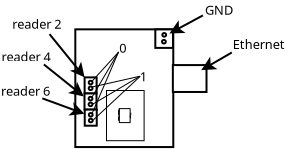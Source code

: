 <?xml version="1.0" encoding="UTF-8"?>
<dia:diagram xmlns:dia="http://www.lysator.liu.se/~alla/dia/">
  <dia:layer name="Background" visible="true" connectable="true" active="true">
    <dia:object type="Standard - Box" version="0" id="O0">
      <dia:attribute name="obj_pos">
        <dia:point val="19.697,2.643"/>
      </dia:attribute>
      <dia:attribute name="obj_bb">
        <dia:rectangle val="19.647,2.593;24.645,8.579"/>
      </dia:attribute>
      <dia:attribute name="elem_corner">
        <dia:point val="19.697,2.643"/>
      </dia:attribute>
      <dia:attribute name="elem_width">
        <dia:real val="4.898"/>
      </dia:attribute>
      <dia:attribute name="elem_height">
        <dia:real val="5.886"/>
      </dia:attribute>
      <dia:attribute name="show_background">
        <dia:boolean val="true"/>
      </dia:attribute>
    </dia:object>
    <dia:object type="Standard - Box" version="0" id="O1">
      <dia:attribute name="obj_pos">
        <dia:point val="23.697,2.646"/>
      </dia:attribute>
      <dia:attribute name="obj_bb">
        <dia:rectangle val="23.647,2.596;24.63,3.621"/>
      </dia:attribute>
      <dia:attribute name="elem_corner">
        <dia:point val="23.697,2.646"/>
      </dia:attribute>
      <dia:attribute name="elem_width">
        <dia:real val="0.883"/>
      </dia:attribute>
      <dia:attribute name="elem_height">
        <dia:real val="0.925"/>
      </dia:attribute>
      <dia:attribute name="show_background">
        <dia:boolean val="true"/>
      </dia:attribute>
    </dia:object>
    <dia:object type="Standard - Box" version="0" id="O2">
      <dia:attribute name="obj_pos">
        <dia:point val="24.574,4.43"/>
      </dia:attribute>
      <dia:attribute name="obj_bb">
        <dia:rectangle val="24.524,4.38;26.306,5.825"/>
      </dia:attribute>
      <dia:attribute name="elem_corner">
        <dia:point val="24.574,4.43"/>
      </dia:attribute>
      <dia:attribute name="elem_width">
        <dia:real val="1.682"/>
      </dia:attribute>
      <dia:attribute name="elem_height">
        <dia:real val="1.345"/>
      </dia:attribute>
      <dia:attribute name="show_background">
        <dia:boolean val="true"/>
      </dia:attribute>
    </dia:object>
    <dia:object type="Standard - Line" version="0" id="O3">
      <dia:attribute name="obj_pos">
        <dia:point val="26.077,1.945"/>
      </dia:attribute>
      <dia:attribute name="obj_bb">
        <dia:rectangle val="24.334,1.877;26.145,2.917"/>
      </dia:attribute>
      <dia:attribute name="conn_endpoints">
        <dia:point val="26.077,1.945"/>
        <dia:point val="24.401,2.849"/>
      </dia:attribute>
      <dia:attribute name="numcp">
        <dia:int val="1"/>
      </dia:attribute>
      <dia:attribute name="end_arrow">
        <dia:enum val="22"/>
      </dia:attribute>
      <dia:attribute name="end_arrow_length">
        <dia:real val="0.5"/>
      </dia:attribute>
      <dia:attribute name="end_arrow_width">
        <dia:real val="0.5"/>
      </dia:attribute>
    </dia:object>
    <dia:object type="Standard - Text" version="1" id="O4">
      <dia:attribute name="obj_pos">
        <dia:point val="26.177,1.911"/>
      </dia:attribute>
      <dia:attribute name="obj_bb">
        <dia:rectangle val="26.177,1.316;27.645,2.064"/>
      </dia:attribute>
      <dia:attribute name="text">
        <dia:composite type="text">
          <dia:attribute name="string">
            <dia:string>#GND#</dia:string>
          </dia:attribute>
          <dia:attribute name="font">
            <dia:font family="sans" style="0" name="Helvetica"/>
          </dia:attribute>
          <dia:attribute name="height">
            <dia:real val="0.8"/>
          </dia:attribute>
          <dia:attribute name="pos">
            <dia:point val="26.177,1.911"/>
          </dia:attribute>
          <dia:attribute name="color">
            <dia:color val="#000000ff"/>
          </dia:attribute>
          <dia:attribute name="alignment">
            <dia:enum val="0"/>
          </dia:attribute>
        </dia:composite>
      </dia:attribute>
      <dia:attribute name="valign">
        <dia:enum val="3"/>
      </dia:attribute>
    </dia:object>
    <dia:object type="Standard - Line" version="0" id="O5">
      <dia:attribute name="obj_pos">
        <dia:point val="27.523,3.8"/>
      </dia:attribute>
      <dia:attribute name="obj_bb">
        <dia:rectangle val="25.926,3.732;27.591,4.751"/>
      </dia:attribute>
      <dia:attribute name="conn_endpoints">
        <dia:point val="27.523,3.8"/>
        <dia:point val="25.995,4.683"/>
      </dia:attribute>
      <dia:attribute name="numcp">
        <dia:int val="1"/>
      </dia:attribute>
      <dia:attribute name="end_arrow">
        <dia:enum val="22"/>
      </dia:attribute>
      <dia:attribute name="end_arrow_length">
        <dia:real val="0.5"/>
      </dia:attribute>
      <dia:attribute name="end_arrow_width">
        <dia:real val="0.5"/>
      </dia:attribute>
    </dia:object>
    <dia:object type="Standard - Text" version="1" id="O6">
      <dia:attribute name="obj_pos">
        <dia:point val="27.57,3.629"/>
      </dia:attribute>
      <dia:attribute name="obj_bb">
        <dia:rectangle val="27.57,3.034;30.327,3.782"/>
      </dia:attribute>
      <dia:attribute name="text">
        <dia:composite type="text">
          <dia:attribute name="string">
            <dia:string>#Ethernet#</dia:string>
          </dia:attribute>
          <dia:attribute name="font">
            <dia:font family="sans" style="0" name="Helvetica"/>
          </dia:attribute>
          <dia:attribute name="height">
            <dia:real val="0.8"/>
          </dia:attribute>
          <dia:attribute name="pos">
            <dia:point val="27.57,3.629"/>
          </dia:attribute>
          <dia:attribute name="color">
            <dia:color val="#000000ff"/>
          </dia:attribute>
          <dia:attribute name="alignment">
            <dia:enum val="0"/>
          </dia:attribute>
        </dia:composite>
      </dia:attribute>
      <dia:attribute name="valign">
        <dia:enum val="3"/>
      </dia:attribute>
    </dia:object>
    <dia:object type="Standard - Ellipse" version="0" id="O7">
      <dia:attribute name="obj_pos">
        <dia:point val="24.047,2.829"/>
      </dia:attribute>
      <dia:attribute name="obj_bb">
        <dia:rectangle val="23.997,2.779;24.288,3.057"/>
      </dia:attribute>
      <dia:attribute name="elem_corner">
        <dia:point val="24.047,2.829"/>
      </dia:attribute>
      <dia:attribute name="elem_width">
        <dia:real val="0.191"/>
      </dia:attribute>
      <dia:attribute name="elem_height">
        <dia:real val="0.178"/>
      </dia:attribute>
    </dia:object>
    <dia:object type="Standard - Box" version="0" id="O8">
      <dia:attribute name="obj_pos">
        <dia:point val="20.162,5.045"/>
      </dia:attribute>
      <dia:attribute name="obj_bb">
        <dia:rectangle val="20.112,4.995;20.812,5.899"/>
      </dia:attribute>
      <dia:attribute name="elem_corner">
        <dia:point val="20.162,5.045"/>
      </dia:attribute>
      <dia:attribute name="elem_width">
        <dia:real val="0.6"/>
      </dia:attribute>
      <dia:attribute name="elem_height">
        <dia:real val="0.804"/>
      </dia:attribute>
      <dia:attribute name="show_background">
        <dia:boolean val="true"/>
      </dia:attribute>
    </dia:object>
    <dia:object type="Standard - Ellipse" version="0" id="O9">
      <dia:attribute name="obj_pos">
        <dia:point val="24.031,3.172"/>
      </dia:attribute>
      <dia:attribute name="obj_bb">
        <dia:rectangle val="23.981,3.122;24.272,3.401"/>
      </dia:attribute>
      <dia:attribute name="elem_corner">
        <dia:point val="24.031,3.172"/>
      </dia:attribute>
      <dia:attribute name="elem_width">
        <dia:real val="0.191"/>
      </dia:attribute>
      <dia:attribute name="elem_height">
        <dia:real val="0.178"/>
      </dia:attribute>
    </dia:object>
    <dia:object type="Standard - Ellipse" version="0" id="O10">
      <dia:attribute name="obj_pos">
        <dia:point val="20.366,5.215"/>
      </dia:attribute>
      <dia:attribute name="obj_bb">
        <dia:rectangle val="20.317,5.165;20.607,5.443"/>
      </dia:attribute>
      <dia:attribute name="elem_corner">
        <dia:point val="20.366,5.215"/>
      </dia:attribute>
      <dia:attribute name="elem_width">
        <dia:real val="0.191"/>
      </dia:attribute>
      <dia:attribute name="elem_height">
        <dia:real val="0.178"/>
      </dia:attribute>
    </dia:object>
    <dia:object type="Standard - Ellipse" version="0" id="O11">
      <dia:attribute name="obj_pos">
        <dia:point val="20.366,5.501"/>
      </dia:attribute>
      <dia:attribute name="obj_bb">
        <dia:rectangle val="20.317,5.451;20.607,5.729"/>
      </dia:attribute>
      <dia:attribute name="elem_corner">
        <dia:point val="20.366,5.501"/>
      </dia:attribute>
      <dia:attribute name="elem_width">
        <dia:real val="0.191"/>
      </dia:attribute>
      <dia:attribute name="elem_height">
        <dia:real val="0.178"/>
      </dia:attribute>
    </dia:object>
    <dia:object type="Standard - Box" version="0" id="O12">
      <dia:attribute name="obj_pos">
        <dia:point val="20.156,5.849"/>
      </dia:attribute>
      <dia:attribute name="obj_bb">
        <dia:rectangle val="20.106,5.799;20.806,6.703"/>
      </dia:attribute>
      <dia:attribute name="elem_corner">
        <dia:point val="20.156,5.849"/>
      </dia:attribute>
      <dia:attribute name="elem_width">
        <dia:real val="0.6"/>
      </dia:attribute>
      <dia:attribute name="elem_height">
        <dia:real val="0.804"/>
      </dia:attribute>
      <dia:attribute name="show_background">
        <dia:boolean val="true"/>
      </dia:attribute>
    </dia:object>
    <dia:object type="Standard - Ellipse" version="0" id="O13">
      <dia:attribute name="obj_pos">
        <dia:point val="20.361,6.018"/>
      </dia:attribute>
      <dia:attribute name="obj_bb">
        <dia:rectangle val="20.311,5.968;20.601,6.247"/>
      </dia:attribute>
      <dia:attribute name="elem_corner">
        <dia:point val="20.361,6.018"/>
      </dia:attribute>
      <dia:attribute name="elem_width">
        <dia:real val="0.191"/>
      </dia:attribute>
      <dia:attribute name="elem_height">
        <dia:real val="0.178"/>
      </dia:attribute>
    </dia:object>
    <dia:object type="Standard - Ellipse" version="0" id="O14">
      <dia:attribute name="obj_pos">
        <dia:point val="20.361,6.305"/>
      </dia:attribute>
      <dia:attribute name="obj_bb">
        <dia:rectangle val="20.311,6.255;20.601,6.533"/>
      </dia:attribute>
      <dia:attribute name="elem_corner">
        <dia:point val="20.361,6.305"/>
      </dia:attribute>
      <dia:attribute name="elem_width">
        <dia:real val="0.191"/>
      </dia:attribute>
      <dia:attribute name="elem_height">
        <dia:real val="0.178"/>
      </dia:attribute>
    </dia:object>
    <dia:object type="Standard - Box" version="0" id="O15">
      <dia:attribute name="obj_pos">
        <dia:point val="20.168,6.657"/>
      </dia:attribute>
      <dia:attribute name="obj_bb">
        <dia:rectangle val="20.118,6.607;20.818,7.511"/>
      </dia:attribute>
      <dia:attribute name="elem_corner">
        <dia:point val="20.168,6.657"/>
      </dia:attribute>
      <dia:attribute name="elem_width">
        <dia:real val="0.6"/>
      </dia:attribute>
      <dia:attribute name="elem_height">
        <dia:real val="0.804"/>
      </dia:attribute>
      <dia:attribute name="show_background">
        <dia:boolean val="true"/>
      </dia:attribute>
    </dia:object>
    <dia:object type="Standard - Ellipse" version="0" id="O16">
      <dia:attribute name="obj_pos">
        <dia:point val="20.373,6.827"/>
      </dia:attribute>
      <dia:attribute name="obj_bb">
        <dia:rectangle val="20.323,6.777;20.614,7.055"/>
      </dia:attribute>
      <dia:attribute name="elem_corner">
        <dia:point val="20.373,6.827"/>
      </dia:attribute>
      <dia:attribute name="elem_width">
        <dia:real val="0.191"/>
      </dia:attribute>
      <dia:attribute name="elem_height">
        <dia:real val="0.178"/>
      </dia:attribute>
    </dia:object>
    <dia:object type="Standard - Ellipse" version="0" id="O17">
      <dia:attribute name="obj_pos">
        <dia:point val="20.373,7.113"/>
      </dia:attribute>
      <dia:attribute name="obj_bb">
        <dia:rectangle val="20.323,7.063;20.614,7.341"/>
      </dia:attribute>
      <dia:attribute name="elem_corner">
        <dia:point val="20.373,7.113"/>
      </dia:attribute>
      <dia:attribute name="elem_width">
        <dia:real val="0.191"/>
      </dia:attribute>
      <dia:attribute name="elem_height">
        <dia:real val="0.178"/>
      </dia:attribute>
    </dia:object>
    <dia:object type="Standard - Line" version="0" id="O18">
      <dia:attribute name="obj_pos">
        <dia:point val="18.407,2.883"/>
      </dia:attribute>
      <dia:attribute name="obj_bb">
        <dia:rectangle val="18.336,2.813;20.232,5.115"/>
      </dia:attribute>
      <dia:attribute name="conn_endpoints">
        <dia:point val="18.407,2.883"/>
        <dia:point val="20.162,5.045"/>
      </dia:attribute>
      <dia:attribute name="numcp">
        <dia:int val="1"/>
      </dia:attribute>
      <dia:attribute name="end_arrow">
        <dia:enum val="22"/>
      </dia:attribute>
      <dia:attribute name="end_arrow_length">
        <dia:real val="0.5"/>
      </dia:attribute>
      <dia:attribute name="end_arrow_width">
        <dia:real val="0.5"/>
      </dia:attribute>
      <dia:connections>
        <dia:connection handle="1" to="O8" connection="0"/>
      </dia:connections>
    </dia:object>
    <dia:object type="Standard - Text" version="1" id="O19">
      <dia:attribute name="obj_pos">
        <dia:point val="16.549,2.619"/>
      </dia:attribute>
      <dia:attribute name="obj_bb">
        <dia:rectangle val="16.549,2.024;19.259,2.771"/>
      </dia:attribute>
      <dia:attribute name="text">
        <dia:composite type="text">
          <dia:attribute name="string">
            <dia:string>#reader 2#</dia:string>
          </dia:attribute>
          <dia:attribute name="font">
            <dia:font family="sans" style="0" name="Helvetica"/>
          </dia:attribute>
          <dia:attribute name="height">
            <dia:real val="0.8"/>
          </dia:attribute>
          <dia:attribute name="pos">
            <dia:point val="16.549,2.619"/>
          </dia:attribute>
          <dia:attribute name="color">
            <dia:color val="#000000ff"/>
          </dia:attribute>
          <dia:attribute name="alignment">
            <dia:enum val="0"/>
          </dia:attribute>
        </dia:composite>
      </dia:attribute>
      <dia:attribute name="valign">
        <dia:enum val="3"/>
      </dia:attribute>
    </dia:object>
    <dia:object type="Standard - Line" version="0" id="O20">
      <dia:attribute name="obj_pos">
        <dia:point val="18.123,4.397"/>
      </dia:attribute>
      <dia:attribute name="obj_bb">
        <dia:rectangle val="18.053,4.327;20.191,6.069"/>
      </dia:attribute>
      <dia:attribute name="conn_endpoints">
        <dia:point val="18.123,4.397"/>
        <dia:point val="20.12,5.999"/>
      </dia:attribute>
      <dia:attribute name="numcp">
        <dia:int val="1"/>
      </dia:attribute>
      <dia:attribute name="end_arrow">
        <dia:enum val="22"/>
      </dia:attribute>
      <dia:attribute name="end_arrow_length">
        <dia:real val="0.5"/>
      </dia:attribute>
      <dia:attribute name="end_arrow_width">
        <dia:real val="0.5"/>
      </dia:attribute>
    </dia:object>
    <dia:object type="Standard - Text" version="1" id="O21">
      <dia:attribute name="obj_pos">
        <dia:point val="16.001,4.246"/>
      </dia:attribute>
      <dia:attribute name="obj_bb">
        <dia:rectangle val="16.001,3.651;18.711,4.399"/>
      </dia:attribute>
      <dia:attribute name="text">
        <dia:composite type="text">
          <dia:attribute name="string">
            <dia:string>#reader 4#</dia:string>
          </dia:attribute>
          <dia:attribute name="font">
            <dia:font family="sans" style="0" name="Helvetica"/>
          </dia:attribute>
          <dia:attribute name="height">
            <dia:real val="0.8"/>
          </dia:attribute>
          <dia:attribute name="pos">
            <dia:point val="16.001,4.246"/>
          </dia:attribute>
          <dia:attribute name="color">
            <dia:color val="#000000ff"/>
          </dia:attribute>
          <dia:attribute name="alignment">
            <dia:enum val="0"/>
          </dia:attribute>
        </dia:composite>
      </dia:attribute>
      <dia:attribute name="valign">
        <dia:enum val="3"/>
      </dia:attribute>
    </dia:object>
    <dia:object type="Standard - Text" version="1" id="O22">
      <dia:attribute name="obj_pos">
        <dia:point val="18.123,4.127"/>
      </dia:attribute>
      <dia:attribute name="obj_bb">
        <dia:rectangle val="18.123,3.532;18.123,4.28"/>
      </dia:attribute>
      <dia:attribute name="text">
        <dia:composite type="text">
          <dia:attribute name="string">
            <dia:string>##</dia:string>
          </dia:attribute>
          <dia:attribute name="font">
            <dia:font family="sans" style="0" name="Helvetica"/>
          </dia:attribute>
          <dia:attribute name="height">
            <dia:real val="0.8"/>
          </dia:attribute>
          <dia:attribute name="pos">
            <dia:point val="18.123,4.127"/>
          </dia:attribute>
          <dia:attribute name="color">
            <dia:color val="#000000ff"/>
          </dia:attribute>
          <dia:attribute name="alignment">
            <dia:enum val="0"/>
          </dia:attribute>
        </dia:composite>
      </dia:attribute>
      <dia:attribute name="valign">
        <dia:enum val="3"/>
      </dia:attribute>
    </dia:object>
    <dia:object type="Standard - Line" version="0" id="O23">
      <dia:attribute name="obj_pos">
        <dia:point val="18.046,6.094"/>
      </dia:attribute>
      <dia:attribute name="obj_bb">
        <dia:rectangle val="17.982,6.03;20.215,6.96"/>
      </dia:attribute>
      <dia:attribute name="conn_endpoints">
        <dia:point val="18.046,6.094"/>
        <dia:point val="20.15,6.865"/>
      </dia:attribute>
      <dia:attribute name="numcp">
        <dia:int val="1"/>
      </dia:attribute>
      <dia:attribute name="end_arrow">
        <dia:enum val="22"/>
      </dia:attribute>
      <dia:attribute name="end_arrow_length">
        <dia:real val="0.5"/>
      </dia:attribute>
      <dia:attribute name="end_arrow_width">
        <dia:real val="0.5"/>
      </dia:attribute>
    </dia:object>
    <dia:object type="Standard - Text" version="1" id="O24">
      <dia:attribute name="obj_pos">
        <dia:point val="15.981,5.962"/>
      </dia:attribute>
      <dia:attribute name="obj_bb">
        <dia:rectangle val="15.981,5.367;18.691,6.114"/>
      </dia:attribute>
      <dia:attribute name="text">
        <dia:composite type="text">
          <dia:attribute name="string">
            <dia:string>#reader 6#</dia:string>
          </dia:attribute>
          <dia:attribute name="font">
            <dia:font family="sans" style="0" name="Helvetica"/>
          </dia:attribute>
          <dia:attribute name="height">
            <dia:real val="0.8"/>
          </dia:attribute>
          <dia:attribute name="pos">
            <dia:point val="15.981,5.962"/>
          </dia:attribute>
          <dia:attribute name="color">
            <dia:color val="#000000ff"/>
          </dia:attribute>
          <dia:attribute name="alignment">
            <dia:enum val="0"/>
          </dia:attribute>
        </dia:composite>
      </dia:attribute>
      <dia:attribute name="valign">
        <dia:enum val="3"/>
      </dia:attribute>
    </dia:object>
    <dia:object type="Standard - Line" version="0" id="O25">
      <dia:attribute name="obj_pos">
        <dia:point val="21.863,3.776"/>
      </dia:attribute>
      <dia:attribute name="obj_bb">
        <dia:rectangle val="20.494,3.74;21.898,5.276"/>
      </dia:attribute>
      <dia:attribute name="conn_endpoints">
        <dia:point val="21.863,3.776"/>
        <dia:point val="20.529,5.241"/>
      </dia:attribute>
      <dia:attribute name="numcp">
        <dia:int val="1"/>
      </dia:attribute>
      <dia:attribute name="line_width">
        <dia:real val="0.05"/>
      </dia:attribute>
      <dia:connections>
        <dia:connection handle="1" to="O10" connection="2"/>
      </dia:connections>
    </dia:object>
    <dia:object type="Standard - Line" version="0" id="O26">
      <dia:attribute name="obj_pos">
        <dia:point val="21.84,3.81"/>
      </dia:attribute>
      <dia:attribute name="obj_bb">
        <dia:rectangle val="20.489,3.776;21.875,6.079"/>
      </dia:attribute>
      <dia:attribute name="conn_endpoints">
        <dia:point val="21.84,3.81"/>
        <dia:point val="20.523,6.045"/>
      </dia:attribute>
      <dia:attribute name="numcp">
        <dia:int val="1"/>
      </dia:attribute>
      <dia:attribute name="line_width">
        <dia:real val="0.05"/>
      </dia:attribute>
      <dia:connections>
        <dia:connection handle="1" to="O13" connection="2"/>
      </dia:connections>
    </dia:object>
    <dia:object type="Standard - Text" version="1" id="O27">
      <dia:attribute name="obj_pos">
        <dia:point val="21.898,3.812"/>
      </dia:attribute>
      <dia:attribute name="obj_bb">
        <dia:rectangle val="21.898,3.217;22.305,3.965"/>
      </dia:attribute>
      <dia:attribute name="text">
        <dia:composite type="text">
          <dia:attribute name="string">
            <dia:string>#0#</dia:string>
          </dia:attribute>
          <dia:attribute name="font">
            <dia:font family="sans" style="0" name="Helvetica"/>
          </dia:attribute>
          <dia:attribute name="height">
            <dia:real val="0.8"/>
          </dia:attribute>
          <dia:attribute name="pos">
            <dia:point val="21.898,3.812"/>
          </dia:attribute>
          <dia:attribute name="color">
            <dia:color val="#000000ff"/>
          </dia:attribute>
          <dia:attribute name="alignment">
            <dia:enum val="0"/>
          </dia:attribute>
        </dia:composite>
      </dia:attribute>
      <dia:attribute name="valign">
        <dia:enum val="3"/>
      </dia:attribute>
    </dia:object>
    <dia:object type="Standard - Text" version="1" id="O28">
      <dia:attribute name="obj_pos">
        <dia:point val="22.918,5.236"/>
      </dia:attribute>
      <dia:attribute name="obj_bb">
        <dia:rectangle val="22.918,4.641;23.325,5.389"/>
      </dia:attribute>
      <dia:attribute name="text">
        <dia:composite type="text">
          <dia:attribute name="string">
            <dia:string>#1#</dia:string>
          </dia:attribute>
          <dia:attribute name="font">
            <dia:font family="sans" style="0" name="Helvetica"/>
          </dia:attribute>
          <dia:attribute name="height">
            <dia:real val="0.8"/>
          </dia:attribute>
          <dia:attribute name="pos">
            <dia:point val="22.918,5.236"/>
          </dia:attribute>
          <dia:attribute name="color">
            <dia:color val="#000000ff"/>
          </dia:attribute>
          <dia:attribute name="alignment">
            <dia:enum val="0"/>
          </dia:attribute>
        </dia:composite>
      </dia:attribute>
      <dia:attribute name="valign">
        <dia:enum val="3"/>
      </dia:attribute>
    </dia:object>
    <dia:object type="Standard - Box" version="0" id="O29">
      <dia:attribute name="obj_pos">
        <dia:point val="21.256,5.701"/>
      </dia:attribute>
      <dia:attribute name="obj_bb">
        <dia:rectangle val="21.241,5.686;23.151,8.226"/>
      </dia:attribute>
      <dia:attribute name="elem_corner">
        <dia:point val="21.256,5.701"/>
      </dia:attribute>
      <dia:attribute name="elem_width">
        <dia:real val="1.88"/>
      </dia:attribute>
      <dia:attribute name="elem_height">
        <dia:real val="2.51"/>
      </dia:attribute>
      <dia:attribute name="border_width">
        <dia:real val="0.03"/>
      </dia:attribute>
      <dia:attribute name="show_background">
        <dia:boolean val="true"/>
      </dia:attribute>
    </dia:object>
    <dia:object type="Standard - Line" version="0" id="O30">
      <dia:attribute name="obj_pos">
        <dia:point val="22.939,4.984"/>
      </dia:attribute>
      <dia:attribute name="obj_bb">
        <dia:rectangle val="20.5,4.954;22.969,5.557"/>
      </dia:attribute>
      <dia:attribute name="conn_endpoints">
        <dia:point val="22.939,4.984"/>
        <dia:point val="20.529,5.527"/>
      </dia:attribute>
      <dia:attribute name="numcp">
        <dia:int val="1"/>
      </dia:attribute>
      <dia:attribute name="line_width">
        <dia:real val="0.05"/>
      </dia:attribute>
      <dia:connections>
        <dia:connection handle="1" to="O11" connection="2"/>
      </dia:connections>
    </dia:object>
    <dia:object type="Standard - Line" version="0" id="O31">
      <dia:attribute name="obj_pos">
        <dia:point val="22.918,4.994"/>
      </dia:attribute>
      <dia:attribute name="obj_bb">
        <dia:rectangle val="20.517,4.96;22.952,6.428"/>
      </dia:attribute>
      <dia:attribute name="conn_endpoints">
        <dia:point val="22.918,4.994"/>
        <dia:point val="20.551,6.394"/>
      </dia:attribute>
      <dia:attribute name="numcp">
        <dia:int val="1"/>
      </dia:attribute>
      <dia:attribute name="line_width">
        <dia:real val="0.05"/>
      </dia:attribute>
      <dia:connections>
        <dia:connection handle="1" to="O14" connection="4"/>
      </dia:connections>
    </dia:object>
    <dia:object type="Standard - Line" version="0" id="O32">
      <dia:attribute name="obj_pos">
        <dia:point val="22.939,4.994"/>
      </dia:attribute>
      <dia:attribute name="obj_bb">
        <dia:rectangle val="20.528,4.959;22.974,7.237"/>
      </dia:attribute>
      <dia:attribute name="conn_endpoints">
        <dia:point val="22.939,4.994"/>
        <dia:point val="20.564,7.202"/>
      </dia:attribute>
      <dia:attribute name="numcp">
        <dia:int val="1"/>
      </dia:attribute>
      <dia:attribute name="line_width">
        <dia:real val="0.05"/>
      </dia:attribute>
      <dia:connections>
        <dia:connection handle="1" to="O17" connection="4"/>
      </dia:connections>
    </dia:object>
    <dia:object type="Standard - Line" version="0" id="O33">
      <dia:attribute name="obj_pos">
        <dia:point val="21.863,3.764"/>
      </dia:attribute>
      <dia:attribute name="obj_bb">
        <dia:rectangle val="20.503,3.731;21.896,6.886"/>
      </dia:attribute>
      <dia:attribute name="conn_endpoints">
        <dia:point val="21.863,3.764"/>
        <dia:point val="20.536,6.853"/>
      </dia:attribute>
      <dia:attribute name="numcp">
        <dia:int val="1"/>
      </dia:attribute>
      <dia:attribute name="line_width">
        <dia:real val="0.05"/>
      </dia:attribute>
      <dia:connections>
        <dia:connection handle="1" to="O16" connection="2"/>
      </dia:connections>
    </dia:object>
    <dia:object type="Standard - Box" version="0" id="O34">
      <dia:attribute name="obj_pos">
        <dia:point val="21.898,6.607"/>
      </dia:attribute>
      <dia:attribute name="obj_bb">
        <dia:rectangle val="21.883,6.592;22.451,7.321"/>
      </dia:attribute>
      <dia:attribute name="elem_corner">
        <dia:point val="21.898,6.607"/>
      </dia:attribute>
      <dia:attribute name="elem_width">
        <dia:real val="0.539"/>
      </dia:attribute>
      <dia:attribute name="elem_height">
        <dia:real val="0.699"/>
      </dia:attribute>
      <dia:attribute name="border_width">
        <dia:real val="0.03"/>
      </dia:attribute>
      <dia:attribute name="show_background">
        <dia:boolean val="true"/>
      </dia:attribute>
    </dia:object>
    <dia:object type="Standard - Line" version="0" id="O35">
      <dia:attribute name="obj_pos">
        <dia:point val="22.471,6.753"/>
      </dia:attribute>
      <dia:attribute name="obj_bb">
        <dia:rectangle val="22.471,6.753;22.472,6.753"/>
      </dia:attribute>
      <dia:attribute name="conn_endpoints">
        <dia:point val="22.471,6.753"/>
        <dia:point val="22.472,6.753"/>
      </dia:attribute>
      <dia:attribute name="numcp">
        <dia:int val="1"/>
      </dia:attribute>
      <dia:attribute name="line_width">
        <dia:real val="0"/>
      </dia:attribute>
      <dia:connections>
        <dia:connection handle="0" to="O37" connection="0"/>
        <dia:connection handle="1" to="O36" connection="0"/>
      </dia:connections>
    </dia:object>
    <dia:object type="Standard - Line" version="0" id="O36">
      <dia:attribute name="obj_pos">
        <dia:point val="22.471,6.753"/>
      </dia:attribute>
      <dia:attribute name="obj_bb">
        <dia:rectangle val="22.471,6.753;22.471,6.753"/>
      </dia:attribute>
      <dia:attribute name="conn_endpoints">
        <dia:point val="22.471,6.753"/>
        <dia:point val="22.471,6.753"/>
      </dia:attribute>
      <dia:attribute name="numcp">
        <dia:int val="1"/>
      </dia:attribute>
      <dia:attribute name="line_width">
        <dia:real val="0"/>
      </dia:attribute>
      <dia:connections>
        <dia:connection handle="0" to="O37" connection="0"/>
        <dia:connection handle="1" to="O35" connection="0"/>
      </dia:connections>
    </dia:object>
    <dia:object type="Standard - Line" version="0" id="O37">
      <dia:attribute name="obj_pos">
        <dia:point val="22.471,6.753"/>
      </dia:attribute>
      <dia:attribute name="obj_bb">
        <dia:rectangle val="22.471,6.753;22.471,6.753"/>
      </dia:attribute>
      <dia:attribute name="conn_endpoints">
        <dia:point val="22.471,6.753"/>
        <dia:point val="22.471,6.753"/>
      </dia:attribute>
      <dia:attribute name="numcp">
        <dia:int val="1"/>
      </dia:attribute>
      <dia:attribute name="line_width">
        <dia:real val="0"/>
      </dia:attribute>
      <dia:connections>
        <dia:connection handle="0" to="O36" connection="0"/>
        <dia:connection handle="1" to="O35" connection="0"/>
      </dia:connections>
    </dia:object>
    <dia:object type="Standard - Line" version="0" id="O38">
      <dia:attribute name="obj_pos">
        <dia:point val="22.471,6.811"/>
      </dia:attribute>
      <dia:attribute name="obj_bb">
        <dia:rectangle val="22.471,6.811;22.471,6.811"/>
      </dia:attribute>
      <dia:attribute name="conn_endpoints">
        <dia:point val="22.471,6.811"/>
        <dia:point val="22.471,6.811"/>
      </dia:attribute>
      <dia:attribute name="numcp">
        <dia:int val="1"/>
      </dia:attribute>
      <dia:attribute name="line_width">
        <dia:real val="0"/>
      </dia:attribute>
      <dia:connections>
        <dia:connection handle="0" to="O39" connection="0"/>
        <dia:connection handle="1" to="O39" connection="0"/>
      </dia:connections>
    </dia:object>
    <dia:object type="Standard - Line" version="0" id="O39">
      <dia:attribute name="obj_pos">
        <dia:point val="22.471,6.811"/>
      </dia:attribute>
      <dia:attribute name="obj_bb">
        <dia:rectangle val="22.471,6.811;22.471,6.811"/>
      </dia:attribute>
      <dia:attribute name="conn_endpoints">
        <dia:point val="22.471,6.811"/>
        <dia:point val="22.471,6.811"/>
      </dia:attribute>
      <dia:attribute name="numcp">
        <dia:int val="1"/>
      </dia:attribute>
      <dia:attribute name="line_width">
        <dia:real val="0"/>
      </dia:attribute>
      <dia:connections>
        <dia:connection handle="0" to="O38" connection="0"/>
        <dia:connection handle="1" to="O38" connection="0"/>
      </dia:connections>
    </dia:object>
    <dia:object type="Standard - Line" version="0" id="O40">
      <dia:attribute name="obj_pos">
        <dia:point val="22.466,6.928"/>
      </dia:attribute>
      <dia:attribute name="obj_bb">
        <dia:rectangle val="22.466,6.811;22.471,6.928"/>
      </dia:attribute>
      <dia:attribute name="conn_endpoints">
        <dia:point val="22.466,6.928"/>
        <dia:point val="22.471,6.811"/>
      </dia:attribute>
      <dia:attribute name="numcp">
        <dia:int val="1"/>
      </dia:attribute>
      <dia:attribute name="line_width">
        <dia:real val="0"/>
      </dia:attribute>
      <dia:connections>
        <dia:connection handle="0" to="O41" connection="0"/>
        <dia:connection handle="1" to="O38" connection="0"/>
      </dia:connections>
    </dia:object>
    <dia:object type="Standard - Line" version="0" id="O41">
      <dia:attribute name="obj_pos">
        <dia:point val="22.436,6.956"/>
      </dia:attribute>
      <dia:attribute name="obj_bb">
        <dia:rectangle val="22.436,6.956;22.468,6.981"/>
      </dia:attribute>
      <dia:attribute name="conn_endpoints">
        <dia:point val="22.436,6.956"/>
        <dia:point val="22.468,6.981"/>
      </dia:attribute>
      <dia:attribute name="numcp">
        <dia:int val="1"/>
      </dia:attribute>
      <dia:attribute name="line_width">
        <dia:real val="0"/>
      </dia:attribute>
      <dia:connections>
        <dia:connection handle="0" to="O34" connection="4"/>
        <dia:connection handle="1" to="O42" connection="0"/>
      </dia:connections>
    </dia:object>
    <dia:object type="Standard - Line" version="0" id="O42">
      <dia:attribute name="obj_pos">
        <dia:point val="22.436,6.956"/>
      </dia:attribute>
      <dia:attribute name="obj_bb">
        <dia:rectangle val="22.436,6.956;22.452,6.969"/>
      </dia:attribute>
      <dia:attribute name="conn_endpoints">
        <dia:point val="22.436,6.956"/>
        <dia:point val="22.452,6.969"/>
      </dia:attribute>
      <dia:attribute name="numcp">
        <dia:int val="1"/>
      </dia:attribute>
      <dia:attribute name="line_width">
        <dia:real val="0"/>
      </dia:attribute>
      <dia:connections>
        <dia:connection handle="0" to="O34" connection="4"/>
        <dia:connection handle="1" to="O41" connection="0"/>
      </dia:connections>
    </dia:object>
    <dia:object type="Standard - Line" version="0" id="O43">
      <dia:attribute name="obj_pos">
        <dia:point val="22.436,6.956"/>
      </dia:attribute>
      <dia:attribute name="obj_bb">
        <dia:rectangle val="22.436,6.956;22.465,7.098"/>
      </dia:attribute>
      <dia:attribute name="conn_endpoints">
        <dia:point val="22.436,6.956"/>
        <dia:point val="22.465,7.098"/>
      </dia:attribute>
      <dia:attribute name="numcp">
        <dia:int val="1"/>
      </dia:attribute>
      <dia:attribute name="line_width">
        <dia:real val="0"/>
      </dia:attribute>
      <dia:connections>
        <dia:connection handle="0" to="O34" connection="4"/>
        <dia:connection handle="1" to="O44" connection="0"/>
      </dia:connections>
    </dia:object>
    <dia:object type="Standard - Line" version="0" id="O44">
      <dia:attribute name="obj_pos">
        <dia:point val="22.462,7.156"/>
      </dia:attribute>
      <dia:attribute name="obj_bb">
        <dia:rectangle val="22.462,7.156;22.462,7.156"/>
      </dia:attribute>
      <dia:attribute name="conn_endpoints">
        <dia:point val="22.462,7.156"/>
        <dia:point val="22.462,7.156"/>
      </dia:attribute>
      <dia:attribute name="numcp">
        <dia:int val="1"/>
      </dia:attribute>
      <dia:attribute name="line_width">
        <dia:real val="0"/>
      </dia:attribute>
      <dia:connections>
        <dia:connection handle="0" to="O45" connection="0"/>
        <dia:connection handle="1" to="O45" connection="0"/>
      </dia:connections>
    </dia:object>
    <dia:object type="Standard - Line" version="0" id="O45">
      <dia:attribute name="obj_pos">
        <dia:point val="22.462,7.156"/>
      </dia:attribute>
      <dia:attribute name="obj_bb">
        <dia:rectangle val="22.462,7.156;22.462,7.156"/>
      </dia:attribute>
      <dia:attribute name="conn_endpoints">
        <dia:point val="22.462,7.156"/>
        <dia:point val="22.462,7.156"/>
      </dia:attribute>
      <dia:attribute name="numcp">
        <dia:int val="1"/>
      </dia:attribute>
      <dia:attribute name="line_width">
        <dia:real val="0"/>
      </dia:attribute>
      <dia:connections>
        <dia:connection handle="0" to="O44" connection="0"/>
        <dia:connection handle="1" to="O44" connection="0"/>
      </dia:connections>
    </dia:object>
    <dia:object type="Standard - Line" version="0" id="O46">
      <dia:attribute name="obj_pos">
        <dia:point val="22.462,7.156"/>
      </dia:attribute>
      <dia:attribute name="obj_bb">
        <dia:rectangle val="22.462,7.156;22.462,7.156"/>
      </dia:attribute>
      <dia:attribute name="conn_endpoints">
        <dia:point val="22.462,7.156"/>
        <dia:point val="22.462,7.156"/>
      </dia:attribute>
      <dia:attribute name="numcp">
        <dia:int val="1"/>
      </dia:attribute>
      <dia:attribute name="line_width">
        <dia:real val="0"/>
      </dia:attribute>
      <dia:connections>
        <dia:connection handle="0" to="O44" connection="0"/>
        <dia:connection handle="1" to="O44" connection="0"/>
      </dia:connections>
    </dia:object>
    <dia:object type="Standard - Line" version="0" id="O47">
      <dia:attribute name="obj_pos">
        <dia:point val="21.864,6.75"/>
      </dia:attribute>
      <dia:attribute name="obj_bb">
        <dia:rectangle val="21.864,6.607;21.898,6.75"/>
      </dia:attribute>
      <dia:attribute name="conn_endpoints">
        <dia:point val="21.864,6.75"/>
        <dia:point val="21.898,6.607"/>
      </dia:attribute>
      <dia:attribute name="numcp">
        <dia:int val="1"/>
      </dia:attribute>
      <dia:attribute name="line_width">
        <dia:real val="0"/>
      </dia:attribute>
      <dia:connections>
        <dia:connection handle="0" to="O48" connection="0"/>
        <dia:connection handle="1" to="O34" connection="0"/>
      </dia:connections>
    </dia:object>
    <dia:object type="Standard - Line" version="0" id="O48">
      <dia:attribute name="obj_pos">
        <dia:point val="21.864,6.808"/>
      </dia:attribute>
      <dia:attribute name="obj_bb">
        <dia:rectangle val="21.864,6.678;21.881,6.808"/>
      </dia:attribute>
      <dia:attribute name="conn_endpoints">
        <dia:point val="21.864,6.808"/>
        <dia:point val="21.881,6.678"/>
      </dia:attribute>
      <dia:attribute name="numcp">
        <dia:int val="1"/>
      </dia:attribute>
      <dia:attribute name="line_width">
        <dia:real val="0"/>
      </dia:attribute>
      <dia:connections>
        <dia:connection handle="0" to="O49" connection="0"/>
        <dia:connection handle="1" to="O47" connection="0"/>
      </dia:connections>
    </dia:object>
    <dia:object type="Standard - Line" version="0" id="O49">
      <dia:attribute name="obj_pos">
        <dia:point val="21.86,6.867"/>
      </dia:attribute>
      <dia:attribute name="obj_bb">
        <dia:rectangle val="21.86,6.743;21.872,6.867"/>
      </dia:attribute>
      <dia:attribute name="conn_endpoints">
        <dia:point val="21.86,6.867"/>
        <dia:point val="21.872,6.743"/>
      </dia:attribute>
      <dia:attribute name="numcp">
        <dia:int val="1"/>
      </dia:attribute>
      <dia:attribute name="line_width">
        <dia:real val="0"/>
      </dia:attribute>
      <dia:connections>
        <dia:connection handle="0" to="O50" connection="0"/>
        <dia:connection handle="1" to="O48" connection="0"/>
      </dia:connections>
    </dia:object>
    <dia:object type="Standard - Line" version="0" id="O50">
      <dia:attribute name="obj_pos">
        <dia:point val="21.859,6.925"/>
      </dia:attribute>
      <dia:attribute name="obj_bb">
        <dia:rectangle val="21.859,6.805;21.866,6.925"/>
      </dia:attribute>
      <dia:attribute name="conn_endpoints">
        <dia:point val="21.859,6.925"/>
        <dia:point val="21.866,6.805"/>
      </dia:attribute>
      <dia:attribute name="numcp">
        <dia:int val="1"/>
      </dia:attribute>
      <dia:attribute name="line_width">
        <dia:real val="0"/>
      </dia:attribute>
      <dia:connections>
        <dia:connection handle="0" to="O51" connection="0"/>
        <dia:connection handle="1" to="O49" connection="0"/>
      </dia:connections>
    </dia:object>
    <dia:object type="Standard - Line" version="0" id="O51">
      <dia:attribute name="obj_pos">
        <dia:point val="21.861,6.978"/>
      </dia:attribute>
      <dia:attribute name="obj_bb">
        <dia:rectangle val="21.861,6.956;21.898,6.978"/>
      </dia:attribute>
      <dia:attribute name="conn_endpoints">
        <dia:point val="21.861,6.978"/>
        <dia:point val="21.898,6.956"/>
      </dia:attribute>
      <dia:attribute name="numcp">
        <dia:int val="1"/>
      </dia:attribute>
      <dia:attribute name="line_width">
        <dia:real val="0"/>
      </dia:attribute>
      <dia:connections>
        <dia:connection handle="0" to="O52" connection="0"/>
        <dia:connection handle="1" to="O34" connection="3"/>
      </dia:connections>
    </dia:object>
    <dia:object type="Standard - Line" version="0" id="O52">
      <dia:attribute name="obj_pos">
        <dia:point val="21.879,6.967"/>
      </dia:attribute>
      <dia:attribute name="obj_bb">
        <dia:rectangle val="21.879,6.967;21.879,6.967"/>
      </dia:attribute>
      <dia:attribute name="conn_endpoints">
        <dia:point val="21.879,6.967"/>
        <dia:point val="21.879,6.967"/>
      </dia:attribute>
      <dia:attribute name="numcp">
        <dia:int val="1"/>
      </dia:attribute>
      <dia:attribute name="line_width">
        <dia:real val="0"/>
      </dia:attribute>
      <dia:connections>
        <dia:connection handle="0" to="O51" connection="0"/>
        <dia:connection handle="1" to="O51" connection="0"/>
      </dia:connections>
    </dia:object>
    <dia:object type="Standard - Line" version="0" id="O53">
      <dia:attribute name="obj_pos">
        <dia:point val="21.858,7.095"/>
      </dia:attribute>
      <dia:attribute name="obj_bb">
        <dia:rectangle val="21.858,6.967;21.879,7.095"/>
      </dia:attribute>
      <dia:attribute name="conn_endpoints">
        <dia:point val="21.858,7.095"/>
        <dia:point val="21.879,6.967"/>
      </dia:attribute>
      <dia:attribute name="numcp">
        <dia:int val="1"/>
      </dia:attribute>
      <dia:attribute name="line_width">
        <dia:real val="0"/>
      </dia:attribute>
      <dia:connections>
        <dia:connection handle="0" to="O54" connection="0"/>
        <dia:connection handle="1" to="O51" connection="0"/>
      </dia:connections>
    </dia:object>
    <dia:object type="Standard - Line" version="0" id="O54">
      <dia:attribute name="obj_pos">
        <dia:point val="21.855,7.153"/>
      </dia:attribute>
      <dia:attribute name="obj_bb">
        <dia:rectangle val="21.855,7.031;21.869,7.153"/>
      </dia:attribute>
      <dia:attribute name="conn_endpoints">
        <dia:point val="21.855,7.153"/>
        <dia:point val="21.869,7.031"/>
      </dia:attribute>
      <dia:attribute name="numcp">
        <dia:int val="1"/>
      </dia:attribute>
      <dia:attribute name="line_width">
        <dia:real val="0"/>
      </dia:attribute>
      <dia:connections>
        <dia:connection handle="0" to="O55" connection="0"/>
        <dia:connection handle="1" to="O53" connection="0"/>
      </dia:connections>
    </dia:object>
    <dia:object type="Standard - Line" version="0" id="O55">
      <dia:attribute name="obj_pos">
        <dia:point val="21.853,7.212"/>
      </dia:attribute>
      <dia:attribute name="obj_bb">
        <dia:rectangle val="21.853,7.092;21.862,7.212"/>
      </dia:attribute>
      <dia:attribute name="conn_endpoints">
        <dia:point val="21.853,7.212"/>
        <dia:point val="21.862,7.092"/>
      </dia:attribute>
      <dia:attribute name="numcp">
        <dia:int val="1"/>
      </dia:attribute>
      <dia:attribute name="line_width">
        <dia:real val="0"/>
      </dia:attribute>
      <dia:connections>
        <dia:connection handle="0" to="O56" connection="0"/>
        <dia:connection handle="1" to="O54" connection="0"/>
      </dia:connections>
    </dia:object>
    <dia:object type="Standard - Line" version="0" id="O56">
      <dia:attribute name="obj_pos">
        <dia:point val="21.857,7.152"/>
      </dia:attribute>
      <dia:attribute name="obj_bb">
        <dia:rectangle val="21.857,7.152;21.857,7.152"/>
      </dia:attribute>
      <dia:attribute name="conn_endpoints">
        <dia:point val="21.857,7.152"/>
        <dia:point val="21.857,7.152"/>
      </dia:attribute>
      <dia:attribute name="numcp">
        <dia:int val="1"/>
      </dia:attribute>
      <dia:attribute name="line_width">
        <dia:real val="0"/>
      </dia:attribute>
      <dia:connections>
        <dia:connection handle="0" to="O55" connection="0"/>
        <dia:connection handle="1" to="O55" connection="0"/>
      </dia:connections>
    </dia:object>
  </dia:layer>
</dia:diagram>
